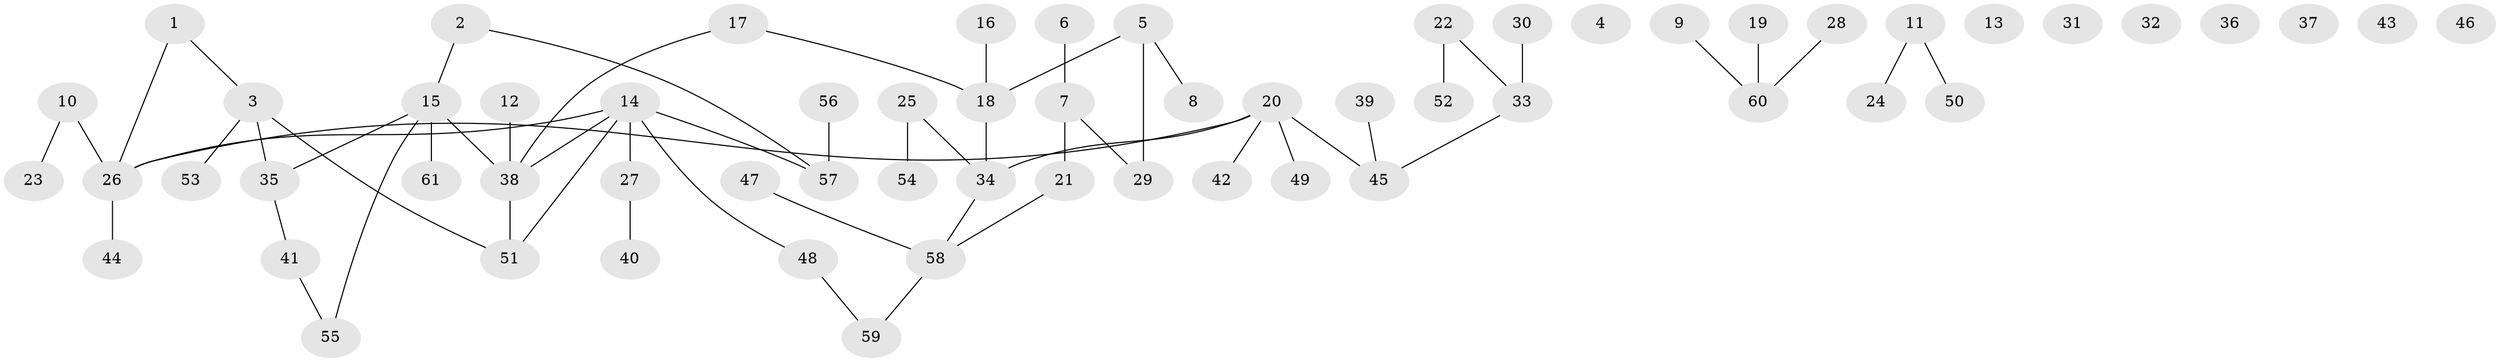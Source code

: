 // Generated by graph-tools (version 1.1) at 2025/49/03/09/25 03:49:06]
// undirected, 61 vertices, 58 edges
graph export_dot {
graph [start="1"]
  node [color=gray90,style=filled];
  1;
  2;
  3;
  4;
  5;
  6;
  7;
  8;
  9;
  10;
  11;
  12;
  13;
  14;
  15;
  16;
  17;
  18;
  19;
  20;
  21;
  22;
  23;
  24;
  25;
  26;
  27;
  28;
  29;
  30;
  31;
  32;
  33;
  34;
  35;
  36;
  37;
  38;
  39;
  40;
  41;
  42;
  43;
  44;
  45;
  46;
  47;
  48;
  49;
  50;
  51;
  52;
  53;
  54;
  55;
  56;
  57;
  58;
  59;
  60;
  61;
  1 -- 3;
  1 -- 26;
  2 -- 15;
  2 -- 57;
  3 -- 35;
  3 -- 51;
  3 -- 53;
  5 -- 8;
  5 -- 18;
  5 -- 29;
  6 -- 7;
  7 -- 21;
  7 -- 29;
  9 -- 60;
  10 -- 23;
  10 -- 26;
  11 -- 24;
  11 -- 50;
  12 -- 38;
  14 -- 26;
  14 -- 27;
  14 -- 38;
  14 -- 48;
  14 -- 51;
  14 -- 57;
  15 -- 35;
  15 -- 38;
  15 -- 55;
  15 -- 61;
  16 -- 18;
  17 -- 18;
  17 -- 38;
  18 -- 34;
  19 -- 60;
  20 -- 26;
  20 -- 34;
  20 -- 42;
  20 -- 45;
  20 -- 49;
  21 -- 58;
  22 -- 33;
  22 -- 52;
  25 -- 34;
  25 -- 54;
  26 -- 44;
  27 -- 40;
  28 -- 60;
  30 -- 33;
  33 -- 45;
  34 -- 58;
  35 -- 41;
  38 -- 51;
  39 -- 45;
  41 -- 55;
  47 -- 58;
  48 -- 59;
  56 -- 57;
  58 -- 59;
}
